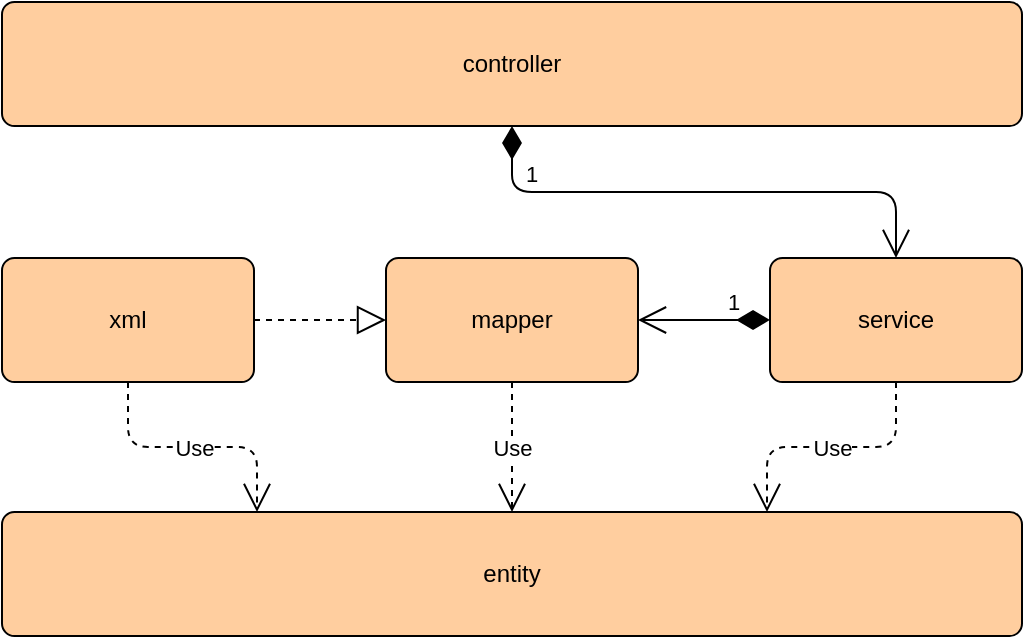 <mxfile>
    <diagram id="uvNhjpm0DbxmDeYmPXrt" name="Page-1">
        <mxGraphModel dx="719" dy="539" grid="0" gridSize="10" guides="1" tooltips="1" connect="1" arrows="1" fold="1" page="0" pageScale="1" pageWidth="1920" pageHeight="1200" math="0" shadow="0">
            <root>
                <mxCell id="0"/>
                <mxCell id="1" parent="0"/>
                <mxCell id="2" value="&lt;span itemprop=&quot;name&quot;&gt;entity&lt;br&gt;&lt;/span&gt;" style="rounded=1;arcSize=10;whiteSpace=wrap;html=1;align=center;fillColor=#FFCE9F;" parent="1" vertex="1">
                    <mxGeometry x="294" y="358" width="510" height="62" as="geometry"/>
                </mxCell>
                <mxCell id="3" value="&lt;span itemprop=&quot;name&quot;&gt;mapper&lt;br&gt;&lt;/span&gt;" style="rounded=1;arcSize=10;whiteSpace=wrap;html=1;align=center;fillColor=#FFCE9F;" parent="1" vertex="1">
                    <mxGeometry x="486" y="231" width="126" height="62" as="geometry"/>
                </mxCell>
                <mxCell id="4" value="&lt;span itemprop=&quot;name&quot;&gt;service&lt;br&gt;&lt;/span&gt;" style="rounded=1;arcSize=10;whiteSpace=wrap;html=1;align=center;fillColor=#FFCE9F;" parent="1" vertex="1">
                    <mxGeometry x="678" y="231" width="126" height="62" as="geometry"/>
                </mxCell>
                <mxCell id="5" value="&lt;span itemprop=&quot;name&quot;&gt;xml&lt;br&gt;&lt;/span&gt;" style="rounded=1;arcSize=10;whiteSpace=wrap;html=1;align=center;fillColor=#FFCE9F;" parent="1" vertex="1">
                    <mxGeometry x="294" y="231" width="126" height="62" as="geometry"/>
                </mxCell>
                <mxCell id="6" value="&lt;span itemprop=&quot;name&quot;&gt;controller&lt;br&gt;&lt;/span&gt;" style="rounded=1;arcSize=10;whiteSpace=wrap;html=1;align=center;fillColor=#FFCE9F;" parent="1" vertex="1">
                    <mxGeometry x="294" y="103" width="510" height="62" as="geometry"/>
                </mxCell>
                <mxCell id="7" value="Use" style="endArrow=open;endSize=12;dashed=1;html=1;exitX=0.5;exitY=1;exitDx=0;exitDy=0;edgeStyle=orthogonalEdgeStyle;entryX=0.25;entryY=0;entryDx=0;entryDy=0;" parent="1" source="5" target="2" edge="1">
                    <mxGeometry width="160" relative="1" as="geometry">
                        <mxPoint x="130" y="339" as="sourcePoint"/>
                        <mxPoint x="290" y="339" as="targetPoint"/>
                    </mxGeometry>
                </mxCell>
                <mxCell id="8" value="Use" style="endArrow=open;endSize=12;dashed=1;html=1;exitX=0.5;exitY=1;exitDx=0;exitDy=0;edgeStyle=orthogonalEdgeStyle;entryX=0.5;entryY=0;entryDx=0;entryDy=0;" parent="1" source="3" target="2" edge="1">
                    <mxGeometry width="160" relative="1" as="geometry">
                        <mxPoint x="367" y="303" as="sourcePoint"/>
                        <mxPoint x="431.5" y="368" as="targetPoint"/>
                    </mxGeometry>
                </mxCell>
                <mxCell id="9" value="Use" style="endArrow=open;endSize=12;dashed=1;html=1;exitX=0.5;exitY=1;exitDx=0;exitDy=0;edgeStyle=orthogonalEdgeStyle;entryX=0.75;entryY=0;entryDx=0;entryDy=0;" parent="1" source="4" target="2" edge="1">
                    <mxGeometry width="160" relative="1" as="geometry">
                        <mxPoint x="559" y="303" as="sourcePoint"/>
                        <mxPoint x="559" y="368" as="targetPoint"/>
                    </mxGeometry>
                </mxCell>
                <mxCell id="12" value="" style="endArrow=block;dashed=1;endFill=0;endSize=12;html=1;exitX=1;exitY=0.5;exitDx=0;exitDy=0;entryX=0;entryY=0.5;entryDx=0;entryDy=0;edgeStyle=orthogonalEdgeStyle;" edge="1" parent="1" source="5" target="3">
                    <mxGeometry width="160" relative="1" as="geometry">
                        <mxPoint x="365" y="498" as="sourcePoint"/>
                        <mxPoint x="525" y="498" as="targetPoint"/>
                    </mxGeometry>
                </mxCell>
                <mxCell id="13" value="1" style="endArrow=open;html=1;endSize=12;startArrow=diamondThin;startSize=14;startFill=1;edgeStyle=orthogonalEdgeStyle;align=left;verticalAlign=bottom;exitX=0;exitY=0.5;exitDx=0;exitDy=0;entryX=1;entryY=0.5;entryDx=0;entryDy=0;" edge="1" parent="1" source="4" target="3">
                    <mxGeometry x="-0.303" relative="1" as="geometry">
                        <mxPoint x="537" y="502" as="sourcePoint"/>
                        <mxPoint x="697" y="502" as="targetPoint"/>
                        <mxPoint as="offset"/>
                    </mxGeometry>
                </mxCell>
                <mxCell id="14" value="1" style="endArrow=open;html=1;endSize=12;startArrow=diamondThin;startSize=14;startFill=1;edgeStyle=orthogonalEdgeStyle;align=left;verticalAlign=bottom;exitX=0.5;exitY=1;exitDx=0;exitDy=0;entryX=0.5;entryY=0;entryDx=0;entryDy=0;" edge="1" parent="1" source="6" target="4">
                    <mxGeometry x="-0.706" relative="1" as="geometry">
                        <mxPoint x="688" y="272" as="sourcePoint"/>
                        <mxPoint x="622" y="272" as="targetPoint"/>
                        <mxPoint as="offset"/>
                    </mxGeometry>
                </mxCell>
            </root>
        </mxGraphModel>
    </diagram>
</mxfile>